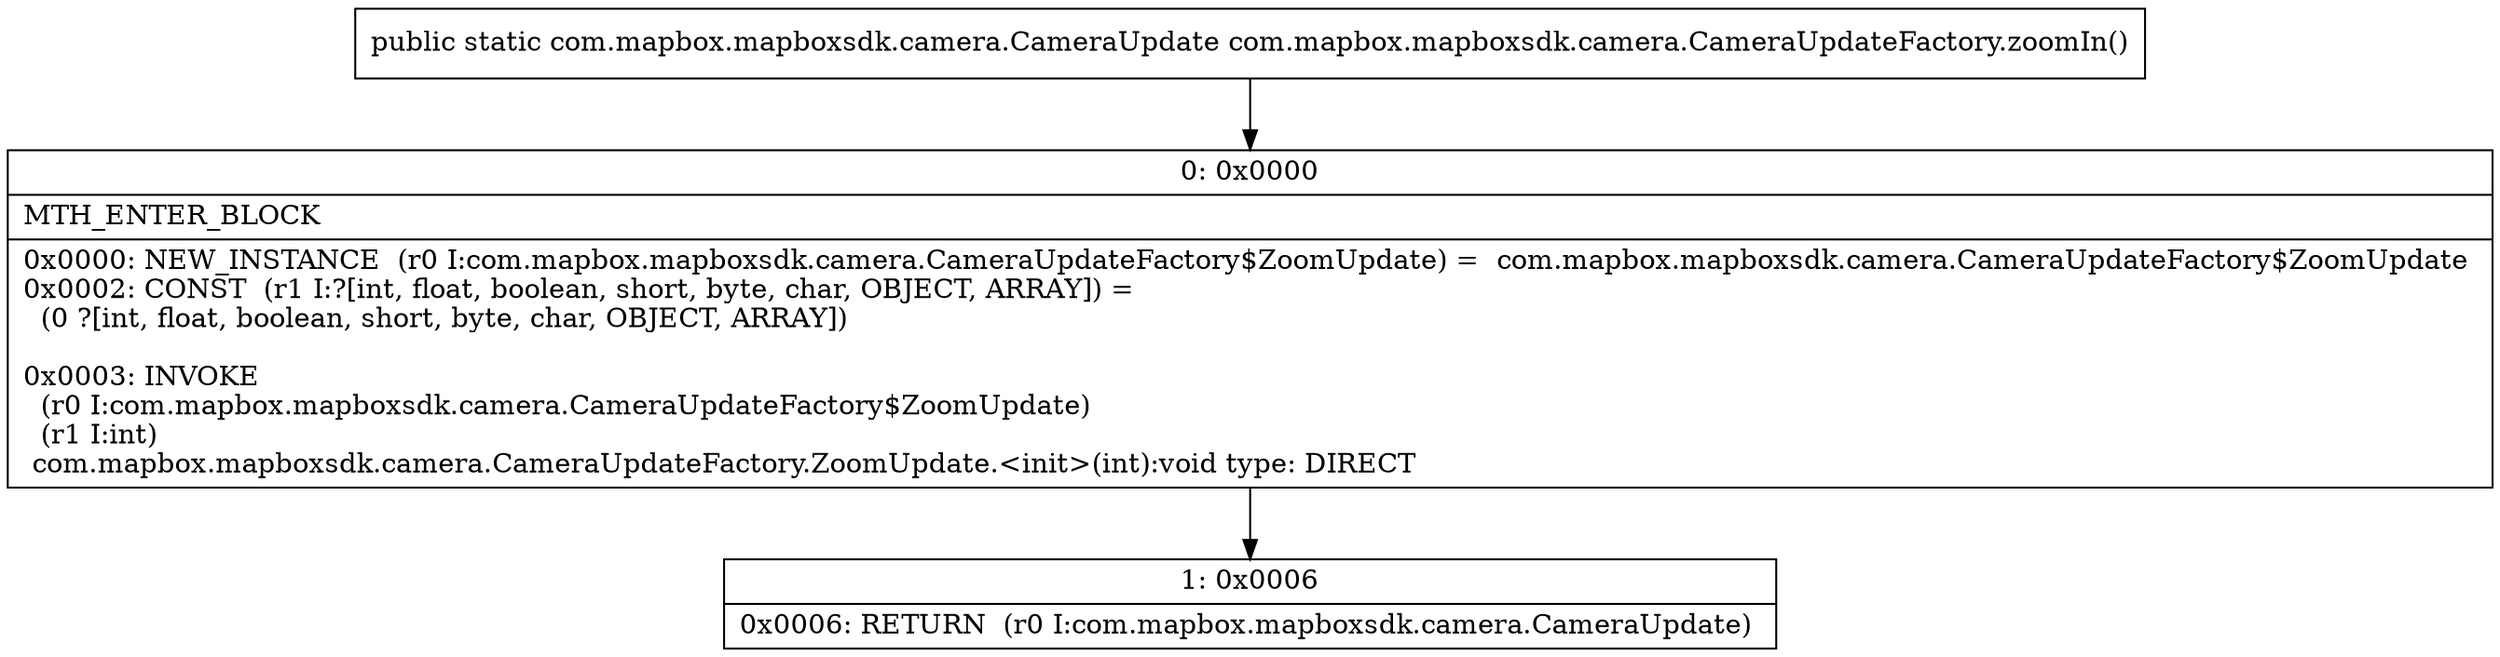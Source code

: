 digraph "CFG forcom.mapbox.mapboxsdk.camera.CameraUpdateFactory.zoomIn()Lcom\/mapbox\/mapboxsdk\/camera\/CameraUpdate;" {
Node_0 [shape=record,label="{0\:\ 0x0000|MTH_ENTER_BLOCK\l|0x0000: NEW_INSTANCE  (r0 I:com.mapbox.mapboxsdk.camera.CameraUpdateFactory$ZoomUpdate) =  com.mapbox.mapboxsdk.camera.CameraUpdateFactory$ZoomUpdate \l0x0002: CONST  (r1 I:?[int, float, boolean, short, byte, char, OBJECT, ARRAY]) = \l  (0 ?[int, float, boolean, short, byte, char, OBJECT, ARRAY])\l \l0x0003: INVOKE  \l  (r0 I:com.mapbox.mapboxsdk.camera.CameraUpdateFactory$ZoomUpdate)\l  (r1 I:int)\l com.mapbox.mapboxsdk.camera.CameraUpdateFactory.ZoomUpdate.\<init\>(int):void type: DIRECT \l}"];
Node_1 [shape=record,label="{1\:\ 0x0006|0x0006: RETURN  (r0 I:com.mapbox.mapboxsdk.camera.CameraUpdate) \l}"];
MethodNode[shape=record,label="{public static com.mapbox.mapboxsdk.camera.CameraUpdate com.mapbox.mapboxsdk.camera.CameraUpdateFactory.zoomIn() }"];
MethodNode -> Node_0;
Node_0 -> Node_1;
}

